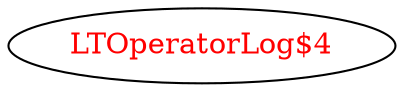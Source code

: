 digraph dependencyGraph {
 concentrate=true;
 ranksep="2.0";
 rankdir="LR"; 
 splines="ortho";
"LTOperatorLog$4" [fontcolor="red"];
}